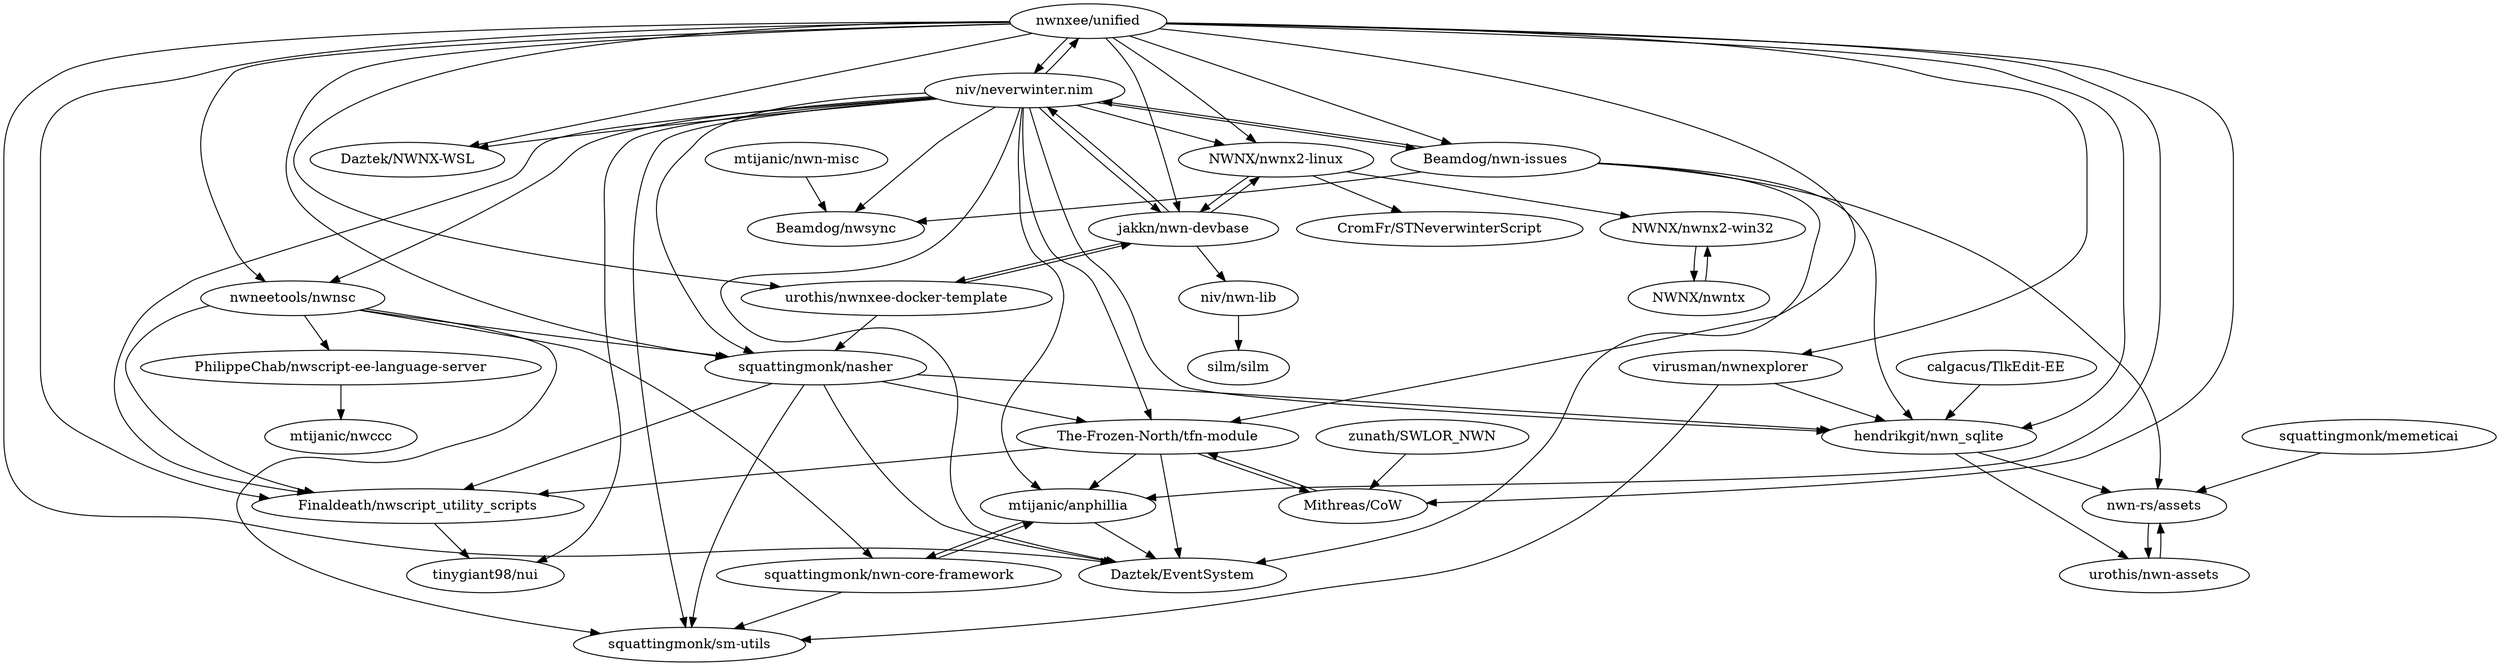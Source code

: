 digraph G {
"nwnxee/unified" -> "niv/neverwinter.nim"
"nwnxee/unified" -> "Beamdog/nwn-issues"
"nwnxee/unified" -> "squattingmonk/nasher"
"nwnxee/unified" -> "Daztek/EventSystem"
"nwnxee/unified" -> "nwneetools/nwnsc"
"nwnxee/unified" -> "The-Frozen-North/tfn-module"
"nwnxee/unified" -> "Finaldeath/nwscript_utility_scripts"
"nwnxee/unified" -> "mtijanic/anphillia"
"nwnxee/unified" -> "NWNX/nwnx2-linux"
"nwnxee/unified" -> "Mithreas/CoW"
"nwnxee/unified" -> "hendrikgit/nwn_sqlite"
"nwnxee/unified" -> "jakkn/nwn-devbase"
"nwnxee/unified" -> "virusman/nwnexplorer"
"nwnxee/unified" -> "Daztek/NWNX-WSL"
"nwnxee/unified" -> "urothis/nwnxee-docker-template"
"squattingmonk/nasher" -> "squattingmonk/sm-utils"
"squattingmonk/nasher" -> "Finaldeath/nwscript_utility_scripts"
"squattingmonk/nasher" -> "Daztek/EventSystem"
"squattingmonk/nasher" -> "hendrikgit/nwn_sqlite"
"squattingmonk/nasher" -> "The-Frozen-North/tfn-module"
"zunath/SWLOR_NWN" -> "Mithreas/CoW"
"mtijanic/nwn-misc" -> "Beamdog/nwsync"
"squattingmonk/memeticai" -> "nwn-rs/assets"
"urothis/nwnxee-docker-template" -> "squattingmonk/nasher"
"urothis/nwnxee-docker-template" -> "jakkn/nwn-devbase"
"Mithreas/CoW" -> "The-Frozen-North/tfn-module"
"virusman/nwnexplorer" -> "hendrikgit/nwn_sqlite"
"virusman/nwnexplorer" -> "squattingmonk/sm-utils"
"mtijanic/anphillia" -> "Daztek/EventSystem"
"mtijanic/anphillia" -> "squattingmonk/nwn-core-framework"
"calgacus/TlkEdit-EE" -> "hendrikgit/nwn_sqlite"
"squattingmonk/nwn-core-framework" -> "squattingmonk/sm-utils"
"squattingmonk/nwn-core-framework" -> "mtijanic/anphillia"
"Beamdog/nwn-issues" -> "hendrikgit/nwn_sqlite"
"Beamdog/nwn-issues" -> "Beamdog/nwsync"
"Beamdog/nwn-issues" -> "niv/neverwinter.nim"
"Beamdog/nwn-issues" -> "Daztek/EventSystem"
"Beamdog/nwn-issues" -> "nwn-rs/assets"
"nwneetools/nwnsc" -> "PhilippeChab/nwscript-ee-language-server"
"nwneetools/nwnsc" -> "squattingmonk/nasher"
"nwneetools/nwnsc" -> "squattingmonk/sm-utils"
"nwneetools/nwnsc" -> "Finaldeath/nwscript_utility_scripts"
"nwneetools/nwnsc" -> "squattingmonk/nwn-core-framework"
"niv/nwn-lib" -> "silm/silm"
"NWNX/nwnx2-linux" -> "NWNX/nwnx2-win32"
"NWNX/nwnx2-linux" -> "CromFr/STNeverwinterScript"
"NWNX/nwnx2-linux" -> "jakkn/nwn-devbase"
"The-Frozen-North/tfn-module" -> "Finaldeath/nwscript_utility_scripts"
"The-Frozen-North/tfn-module" -> "Mithreas/CoW"
"The-Frozen-North/tfn-module" -> "Daztek/EventSystem"
"The-Frozen-North/tfn-module" -> "mtijanic/anphillia"
"Finaldeath/nwscript_utility_scripts" -> "tinygiant98/nui"
"hendrikgit/nwn_sqlite" -> "urothis/nwn-assets"
"hendrikgit/nwn_sqlite" -> "nwn-rs/assets"
"NWNX/nwnx2-win32" -> "NWNX/nwntx"
"urothis/nwn-assets" -> "nwn-rs/assets"
"PhilippeChab/nwscript-ee-language-server" -> "mtijanic/nwccc"
"jakkn/nwn-devbase" -> "niv/nwn-lib"
"jakkn/nwn-devbase" -> "NWNX/nwnx2-linux"
"jakkn/nwn-devbase" -> "urothis/nwnxee-docker-template"
"jakkn/nwn-devbase" -> "niv/neverwinter.nim"
"nwn-rs/assets" -> "urothis/nwn-assets"
"NWNX/nwntx" -> "NWNX/nwnx2-win32"
"niv/neverwinter.nim" -> "nwnxee/unified"
"niv/neverwinter.nim" -> "Beamdog/nwn-issues"
"niv/neverwinter.nim" -> "mtijanic/anphillia"
"niv/neverwinter.nim" -> "The-Frozen-North/tfn-module"
"niv/neverwinter.nim" -> "squattingmonk/nasher"
"niv/neverwinter.nim" -> "jakkn/nwn-devbase"
"niv/neverwinter.nim" -> "Finaldeath/nwscript_utility_scripts"
"niv/neverwinter.nim" -> "NWNX/nwnx2-linux"
"niv/neverwinter.nim" -> "hendrikgit/nwn_sqlite"
"niv/neverwinter.nim" -> "Daztek/EventSystem"
"niv/neverwinter.nim" -> "Beamdog/nwsync"
"niv/neverwinter.nim" -> "nwneetools/nwnsc"
"niv/neverwinter.nim" -> "squattingmonk/sm-utils"
"niv/neverwinter.nim" -> "tinygiant98/nui"
"niv/neverwinter.nim" -> "Daztek/NWNX-WSL"
"nwnxee/unified" ["l"="4.002,45.939"]
"niv/neverwinter.nim" ["l"="4.002,45.93"]
"Beamdog/nwn-issues" ["l"="4.025,45.937"]
"squattingmonk/nasher" ["l"="3.988,45.939"]
"Daztek/EventSystem" ["l"="4.005,45.947"]
"nwneetools/nwnsc" ["l"="3.974,45.948"]
"The-Frozen-North/tfn-module" ["l"="3.987,45.947"]
"Finaldeath/nwscript_utility_scripts" ["l"="3.977,45.932"]
"mtijanic/anphillia" ["l"="3.977,45.94"]
"NWNX/nwnx2-linux" ["l"="4.004,45.909"]
"Mithreas/CoW" ["l"="3.972,45.958"]
"hendrikgit/nwn_sqlite" ["l"="4.021,45.947"]
"jakkn/nwn-devbase" ["l"="4.016,45.918"]
"virusman/nwnexplorer" ["l"="4.009,45.959"]
"Daztek/NWNX-WSL" ["l"="3.985,45.923"]
"urothis/nwnxee-docker-template" ["l"="3.998,45.92"]
"squattingmonk/sm-utils" ["l"="3.989,45.953"]
"zunath/SWLOR_NWN" ["l"="3.944,45.967"]
"mtijanic/nwn-misc" ["l"="4.042,45.903"]
"Beamdog/nwsync" ["l"="4.033,45.921"]
"squattingmonk/memeticai" ["l"="4.067,45.948"]
"nwn-rs/assets" ["l"="4.045,45.945"]
"squattingmonk/nwn-core-framework" ["l"="3.961,45.947"]
"calgacus/TlkEdit-EE" ["l"="4.035,45.965"]
"PhilippeChab/nwscript-ee-language-server" ["l"="3.967,45.972"]
"niv/nwn-lib" ["l"="4.049,45.912"]
"silm/silm" ["l"="4.07,45.907"]
"NWNX/nwnx2-win32" ["l"="3.992,45.89"]
"CromFr/STNeverwinterScript" ["l"="4.011,45.893"]
"tinygiant98/nui" ["l"="3.974,45.918"]
"urothis/nwn-assets" ["l"="4.042,45.954"]
"NWNX/nwntx" ["l"="3.989,45.878"]
"mtijanic/nwccc" ["l"="3.96,45.987"]
}